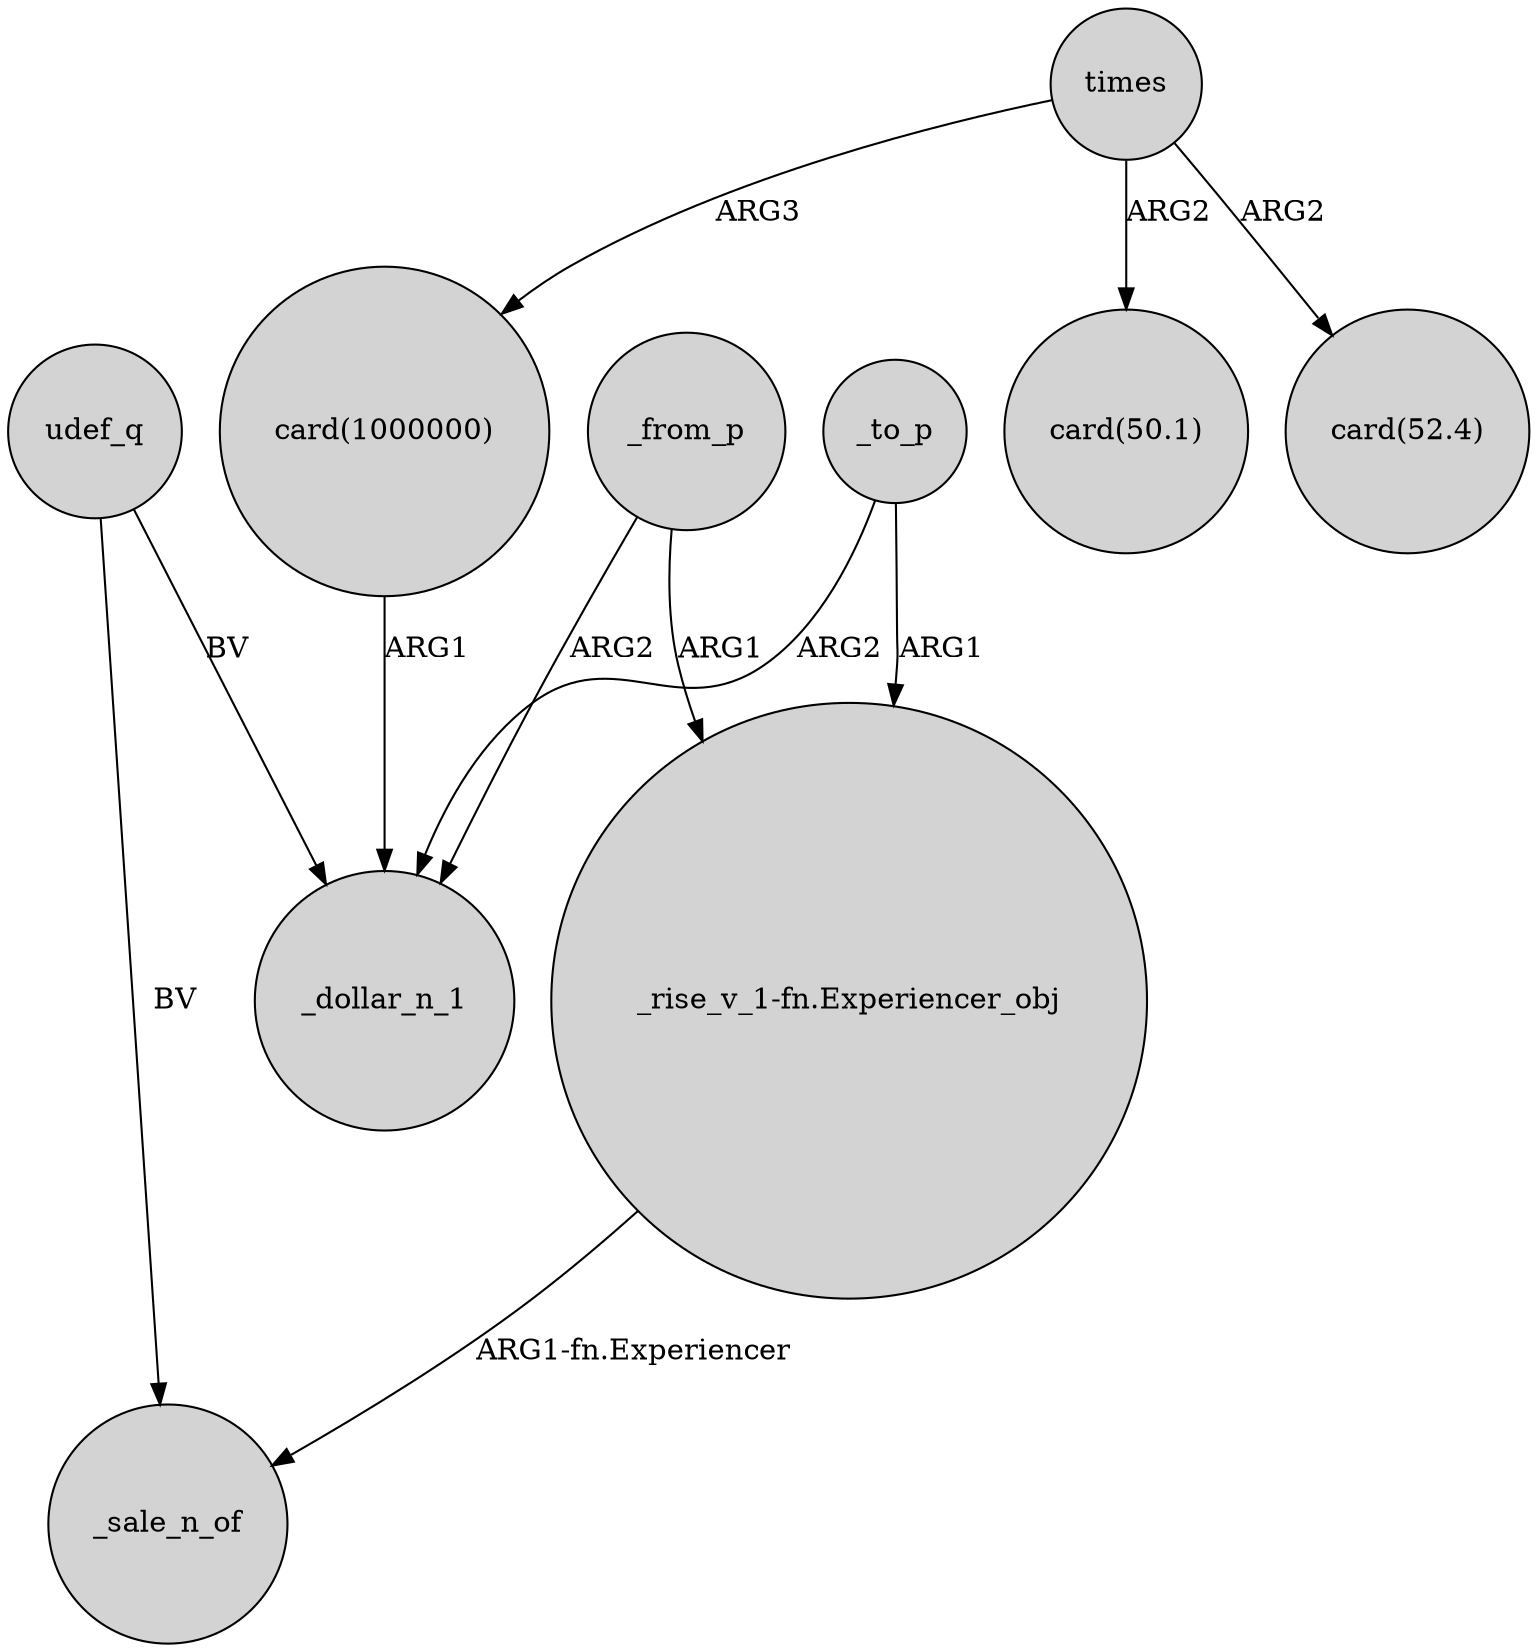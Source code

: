 digraph {
	node [shape=circle style=filled]
	times -> "card(1000000)" [label=ARG3]
	udef_q -> _sale_n_of [label=BV]
	_to_p -> _dollar_n_1 [label=ARG2]
	_to_p -> "_rise_v_1-fn.Experiencer_obj" [label=ARG1]
	times -> "card(50.1)" [label=ARG2]
	udef_q -> _dollar_n_1 [label=BV]
	"card(1000000)" -> _dollar_n_1 [label=ARG1]
	_from_p -> _dollar_n_1 [label=ARG2]
	_from_p -> "_rise_v_1-fn.Experiencer_obj" [label=ARG1]
	times -> "card(52.4)" [label=ARG2]
	"_rise_v_1-fn.Experiencer_obj" -> _sale_n_of [label="ARG1-fn.Experiencer"]
}
